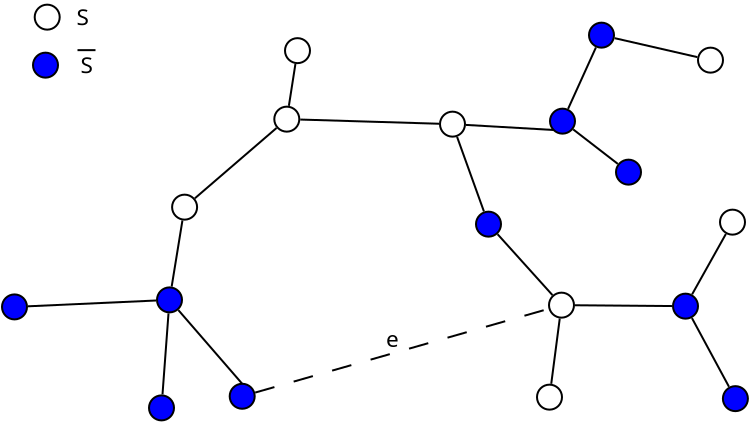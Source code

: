 <?xml version="1.0" encoding="UTF-8"?>
<dia:diagram xmlns:dia="http://www.lysator.liu.se/~alla/dia/">
  <dia:layer name="Hintergrund" visible="true" active="true">
    <dia:object type="Standard - Ellipse" version="0" id="O0">
      <dia:attribute name="obj_pos">
        <dia:point val="33.675,33.7"/>
      </dia:attribute>
      <dia:attribute name="obj_bb">
        <dia:rectangle val="33.625,33.65;34.975,35"/>
      </dia:attribute>
      <dia:attribute name="elem_corner">
        <dia:point val="33.675,33.7"/>
      </dia:attribute>
      <dia:attribute name="elem_width">
        <dia:real val="1.25"/>
      </dia:attribute>
      <dia:attribute name="elem_height">
        <dia:real val="1.25"/>
      </dia:attribute>
      <dia:attribute name="aspect">
        <dia:enum val="2"/>
      </dia:attribute>
    </dia:object>
    <dia:object type="Standard - Ellipse" version="0" id="O1">
      <dia:attribute name="obj_pos">
        <dia:point val="34.275,29.1"/>
      </dia:attribute>
      <dia:attribute name="obj_bb">
        <dia:rectangle val="34.225,29.05;35.575,30.4"/>
      </dia:attribute>
      <dia:attribute name="elem_corner">
        <dia:point val="34.275,29.1"/>
      </dia:attribute>
      <dia:attribute name="elem_width">
        <dia:real val="1.25"/>
      </dia:attribute>
      <dia:attribute name="elem_height">
        <dia:real val="1.25"/>
      </dia:attribute>
      <dia:attribute name="aspect">
        <dia:enum val="2"/>
      </dia:attribute>
    </dia:object>
    <dia:object type="Standard - Ellipse" version="0" id="O2">
      <dia:attribute name="obj_pos">
        <dia:point val="30.625,25.05"/>
      </dia:attribute>
      <dia:attribute name="obj_bb">
        <dia:rectangle val="30.575,25;31.925,26.35"/>
      </dia:attribute>
      <dia:attribute name="elem_corner">
        <dia:point val="30.625,25.05"/>
      </dia:attribute>
      <dia:attribute name="elem_width">
        <dia:real val="1.25"/>
      </dia:attribute>
      <dia:attribute name="elem_height">
        <dia:real val="1.25"/>
      </dia:attribute>
      <dia:attribute name="border_width">
        <dia:real val="0.1"/>
      </dia:attribute>
      <dia:attribute name="inner_color">
        <dia:color val="#0000ff"/>
      </dia:attribute>
      <dia:attribute name="aspect">
        <dia:enum val="2"/>
      </dia:attribute>
    </dia:object>
    <dia:object type="Standard - Ellipse" version="0" id="O3">
      <dia:attribute name="obj_pos">
        <dia:point val="40.475,29.15"/>
      </dia:attribute>
      <dia:attribute name="obj_bb">
        <dia:rectangle val="40.425,29.1;41.775,30.45"/>
      </dia:attribute>
      <dia:attribute name="elem_corner">
        <dia:point val="40.475,29.15"/>
      </dia:attribute>
      <dia:attribute name="elem_width">
        <dia:real val="1.25"/>
      </dia:attribute>
      <dia:attribute name="elem_height">
        <dia:real val="1.25"/>
      </dia:attribute>
      <dia:attribute name="border_width">
        <dia:real val="0.1"/>
      </dia:attribute>
      <dia:attribute name="inner_color">
        <dia:color val="#0000ff"/>
      </dia:attribute>
      <dia:attribute name="aspect">
        <dia:enum val="2"/>
      </dia:attribute>
    </dia:object>
    <dia:object type="Standard - Ellipse" version="0" id="O4">
      <dia:attribute name="obj_pos">
        <dia:point val="28.825,20.05"/>
      </dia:attribute>
      <dia:attribute name="obj_bb">
        <dia:rectangle val="28.775,20;30.125,21.35"/>
      </dia:attribute>
      <dia:attribute name="elem_corner">
        <dia:point val="28.825,20.05"/>
      </dia:attribute>
      <dia:attribute name="elem_width">
        <dia:real val="1.25"/>
      </dia:attribute>
      <dia:attribute name="elem_height">
        <dia:real val="1.25"/>
      </dia:attribute>
      <dia:attribute name="aspect">
        <dia:enum val="2"/>
      </dia:attribute>
    </dia:object>
    <dia:object type="Standard - Ellipse" version="0" id="O5">
      <dia:attribute name="obj_pos">
        <dia:point val="34.325,19.9"/>
      </dia:attribute>
      <dia:attribute name="obj_bb">
        <dia:rectangle val="34.275,19.85;35.625,21.2"/>
      </dia:attribute>
      <dia:attribute name="elem_corner">
        <dia:point val="34.325,19.9"/>
      </dia:attribute>
      <dia:attribute name="elem_width">
        <dia:real val="1.25"/>
      </dia:attribute>
      <dia:attribute name="elem_height">
        <dia:real val="1.25"/>
      </dia:attribute>
      <dia:attribute name="border_width">
        <dia:real val="0.1"/>
      </dia:attribute>
      <dia:attribute name="inner_color">
        <dia:color val="#0000ff"/>
      </dia:attribute>
      <dia:attribute name="aspect">
        <dia:enum val="2"/>
      </dia:attribute>
    </dia:object>
    <dia:object type="Standard - Ellipse" version="0" id="O6">
      <dia:attribute name="obj_pos">
        <dia:point val="37.625,22.45"/>
      </dia:attribute>
      <dia:attribute name="obj_bb">
        <dia:rectangle val="37.575,22.4;38.925,23.75"/>
      </dia:attribute>
      <dia:attribute name="elem_corner">
        <dia:point val="37.625,22.45"/>
      </dia:attribute>
      <dia:attribute name="elem_width">
        <dia:real val="1.25"/>
      </dia:attribute>
      <dia:attribute name="elem_height">
        <dia:real val="1.25"/>
      </dia:attribute>
      <dia:attribute name="border_width">
        <dia:real val="0.1"/>
      </dia:attribute>
      <dia:attribute name="inner_color">
        <dia:color val="#0000ff"/>
      </dia:attribute>
      <dia:attribute name="aspect">
        <dia:enum val="2"/>
      </dia:attribute>
    </dia:object>
    <dia:object type="Standard - Ellipse" version="0" id="O7">
      <dia:attribute name="obj_pos">
        <dia:point val="20.54,19.8"/>
      </dia:attribute>
      <dia:attribute name="obj_bb">
        <dia:rectangle val="20.49,19.75;21.84,21.1"/>
      </dia:attribute>
      <dia:attribute name="elem_corner">
        <dia:point val="20.54,19.8"/>
      </dia:attribute>
      <dia:attribute name="elem_width">
        <dia:real val="1.25"/>
      </dia:attribute>
      <dia:attribute name="elem_height">
        <dia:real val="1.25"/>
      </dia:attribute>
      <dia:attribute name="aspect">
        <dia:enum val="2"/>
      </dia:attribute>
    </dia:object>
    <dia:object type="Standard - Ellipse" version="0" id="O8">
      <dia:attribute name="obj_pos">
        <dia:point val="21.075,16.375"/>
      </dia:attribute>
      <dia:attribute name="obj_bb">
        <dia:rectangle val="21.025,16.325;22.375,17.675"/>
      </dia:attribute>
      <dia:attribute name="elem_corner">
        <dia:point val="21.075,16.375"/>
      </dia:attribute>
      <dia:attribute name="elem_width">
        <dia:real val="1.25"/>
      </dia:attribute>
      <dia:attribute name="elem_height">
        <dia:real val="1.25"/>
      </dia:attribute>
      <dia:attribute name="aspect">
        <dia:enum val="2"/>
      </dia:attribute>
    </dia:object>
    <dia:object type="Standard - Ellipse" version="0" id="O9">
      <dia:attribute name="obj_pos">
        <dia:point val="15.43,24.2"/>
      </dia:attribute>
      <dia:attribute name="obj_bb">
        <dia:rectangle val="15.38,24.15;16.73,25.5"/>
      </dia:attribute>
      <dia:attribute name="elem_corner">
        <dia:point val="15.43,24.2"/>
      </dia:attribute>
      <dia:attribute name="elem_width">
        <dia:real val="1.25"/>
      </dia:attribute>
      <dia:attribute name="elem_height">
        <dia:real val="1.25"/>
      </dia:attribute>
      <dia:attribute name="aspect">
        <dia:enum val="2"/>
      </dia:attribute>
    </dia:object>
    <dia:object type="Standard - Ellipse" version="0" id="O10">
      <dia:attribute name="obj_pos">
        <dia:point val="14.675,28.837"/>
      </dia:attribute>
      <dia:attribute name="obj_bb">
        <dia:rectangle val="14.625,28.788;15.975,30.137"/>
      </dia:attribute>
      <dia:attribute name="elem_corner">
        <dia:point val="14.675,28.837"/>
      </dia:attribute>
      <dia:attribute name="elem_width">
        <dia:real val="1.25"/>
      </dia:attribute>
      <dia:attribute name="elem_height">
        <dia:real val="1.25"/>
      </dia:attribute>
      <dia:attribute name="border_width">
        <dia:real val="0.1"/>
      </dia:attribute>
      <dia:attribute name="inner_color">
        <dia:color val="#0000ff"/>
      </dia:attribute>
      <dia:attribute name="aspect">
        <dia:enum val="2"/>
      </dia:attribute>
    </dia:object>
    <dia:object type="Standard - Ellipse" version="0" id="O11">
      <dia:attribute name="obj_pos">
        <dia:point val="6.925,29.188"/>
      </dia:attribute>
      <dia:attribute name="obj_bb">
        <dia:rectangle val="6.875,29.137;8.225,30.488"/>
      </dia:attribute>
      <dia:attribute name="elem_corner">
        <dia:point val="6.925,29.188"/>
      </dia:attribute>
      <dia:attribute name="elem_width">
        <dia:real val="1.25"/>
      </dia:attribute>
      <dia:attribute name="elem_height">
        <dia:real val="1.25"/>
      </dia:attribute>
      <dia:attribute name="border_width">
        <dia:real val="0.1"/>
      </dia:attribute>
      <dia:attribute name="inner_color">
        <dia:color val="#0000ff"/>
      </dia:attribute>
      <dia:attribute name="aspect">
        <dia:enum val="2"/>
      </dia:attribute>
    </dia:object>
    <dia:object type="Standard - Ellipse" version="0" id="O12">
      <dia:attribute name="obj_pos">
        <dia:point val="14.275,34.237"/>
      </dia:attribute>
      <dia:attribute name="obj_bb">
        <dia:rectangle val="14.225,34.188;15.575,35.538"/>
      </dia:attribute>
      <dia:attribute name="elem_corner">
        <dia:point val="14.275,34.237"/>
      </dia:attribute>
      <dia:attribute name="elem_width">
        <dia:real val="1.25"/>
      </dia:attribute>
      <dia:attribute name="elem_height">
        <dia:real val="1.25"/>
      </dia:attribute>
      <dia:attribute name="border_width">
        <dia:real val="0.1"/>
      </dia:attribute>
      <dia:attribute name="inner_color">
        <dia:color val="#0000ff"/>
      </dia:attribute>
      <dia:attribute name="aspect">
        <dia:enum val="2"/>
      </dia:attribute>
    </dia:object>
    <dia:object type="Standard - Line" version="0" id="O13">
      <dia:attribute name="obj_pos">
        <dia:point val="34.387,33.658"/>
      </dia:attribute>
      <dia:attribute name="obj_bb">
        <dia:rectangle val="34.331,30.336;34.869,33.714"/>
      </dia:attribute>
      <dia:attribute name="conn_endpoints">
        <dia:point val="34.387,33.658"/>
        <dia:point val="34.813,30.392"/>
      </dia:attribute>
      <dia:attribute name="numcp">
        <dia:int val="1"/>
      </dia:attribute>
      <dia:connections>
        <dia:connection handle="0" to="O0" connection="8"/>
        <dia:connection handle="1" to="O1" connection="8"/>
      </dia:connections>
    </dia:object>
    <dia:object type="Standard - Line" version="0" id="O14">
      <dia:attribute name="obj_pos">
        <dia:point val="35.574,29.73"/>
      </dia:attribute>
      <dia:attribute name="obj_bb">
        <dia:rectangle val="35.523,29.68;40.477,29.82"/>
      </dia:attribute>
      <dia:attribute name="conn_endpoints">
        <dia:point val="35.574,29.73"/>
        <dia:point val="40.426,29.77"/>
      </dia:attribute>
      <dia:attribute name="numcp">
        <dia:int val="1"/>
      </dia:attribute>
      <dia:connections>
        <dia:connection handle="0" to="O1" connection="8"/>
        <dia:connection handle="1" to="O3" connection="8"/>
      </dia:connections>
    </dia:object>
    <dia:object type="Standard - Line" version="0" id="O15">
      <dia:attribute name="obj_pos">
        <dia:point val="34.448,29.223"/>
      </dia:attribute>
      <dia:attribute name="obj_bb">
        <dia:rectangle val="31.631,26.106;34.519,29.294"/>
      </dia:attribute>
      <dia:attribute name="conn_endpoints">
        <dia:point val="34.448,29.223"/>
        <dia:point val="31.702,26.177"/>
      </dia:attribute>
      <dia:attribute name="numcp">
        <dia:int val="1"/>
      </dia:attribute>
      <dia:connections>
        <dia:connection handle="0" to="O1" connection="8"/>
        <dia:connection handle="1" to="O2" connection="8"/>
      </dia:connections>
    </dia:object>
    <dia:object type="Standard - Line" version="0" id="O16">
      <dia:attribute name="obj_pos">
        <dia:point val="31.021,25.04"/>
      </dia:attribute>
      <dia:attribute name="obj_bb">
        <dia:rectangle val="29.615,21.246;31.085,25.104"/>
      </dia:attribute>
      <dia:attribute name="conn_endpoints">
        <dia:point val="31.021,25.04"/>
        <dia:point val="29.679,21.31"/>
      </dia:attribute>
      <dia:attribute name="numcp">
        <dia:int val="1"/>
      </dia:attribute>
      <dia:connections>
        <dia:connection handle="0" to="O2" connection="8"/>
        <dia:connection handle="1" to="O4" connection="8"/>
      </dia:connections>
    </dia:object>
    <dia:object type="Standard - Line" version="0" id="O17">
      <dia:attribute name="obj_pos">
        <dia:point val="30.123,20.714"/>
      </dia:attribute>
      <dia:attribute name="obj_bb">
        <dia:rectangle val="30.07,20.661;34.561,21.02"/>
      </dia:attribute>
      <dia:attribute name="conn_endpoints">
        <dia:point val="30.123,20.714"/>
        <dia:point val="34.508,20.967"/>
      </dia:attribute>
      <dia:attribute name="numcp">
        <dia:int val="1"/>
      </dia:attribute>
      <dia:connections>
        <dia:connection handle="0" to="O4" connection="8"/>
        <dia:connection handle="1" to="O5" connection="5"/>
      </dia:connections>
    </dia:object>
    <dia:object type="Standard - Line" version="0" id="O18">
      <dia:attribute name="obj_pos">
        <dia:point val="35.484,20.937"/>
      </dia:attribute>
      <dia:attribute name="obj_bb">
        <dia:rectangle val="35.414,20.867;37.786,22.733"/>
      </dia:attribute>
      <dia:attribute name="conn_endpoints">
        <dia:point val="35.484,20.937"/>
        <dia:point val="37.716,22.663"/>
      </dia:attribute>
      <dia:attribute name="numcp">
        <dia:int val="1"/>
      </dia:attribute>
      <dia:connections>
        <dia:connection handle="0" to="O5" connection="8"/>
        <dia:connection handle="1" to="O6" connection="8"/>
      </dia:connections>
    </dia:object>
    <dia:object type="Standard - Line" version="0" id="O19">
      <dia:attribute name="obj_pos">
        <dia:point val="28.776,20.655"/>
      </dia:attribute>
      <dia:attribute name="obj_bb">
        <dia:rectangle val="21.787,20.394;28.828,20.706"/>
      </dia:attribute>
      <dia:attribute name="conn_endpoints">
        <dia:point val="28.776,20.655"/>
        <dia:point val="21.839,20.445"/>
      </dia:attribute>
      <dia:attribute name="numcp">
        <dia:int val="1"/>
      </dia:attribute>
      <dia:connections>
        <dia:connection handle="0" to="O4" connection="8"/>
        <dia:connection handle="1" to="O7" connection="8"/>
      </dia:connections>
    </dia:object>
    <dia:object type="Standard - Line" version="0" id="O20">
      <dia:attribute name="obj_pos">
        <dia:point val="21.269,19.759"/>
      </dia:attribute>
      <dia:attribute name="obj_bb">
        <dia:rectangle val="21.212,17.609;21.653,19.816"/>
      </dia:attribute>
      <dia:attribute name="conn_endpoints">
        <dia:point val="21.269,19.759"/>
        <dia:point val="21.596,17.666"/>
      </dia:attribute>
      <dia:attribute name="numcp">
        <dia:int val="1"/>
      </dia:attribute>
      <dia:connections>
        <dia:connection handle="0" to="O7" connection="8"/>
        <dia:connection handle="1" to="O8" connection="8"/>
      </dia:connections>
    </dia:object>
    <dia:object type="Standard - Line" version="0" id="O21">
      <dia:attribute name="obj_pos">
        <dia:point val="20.653,20.866"/>
      </dia:attribute>
      <dia:attribute name="obj_bb">
        <dia:rectangle val="16.496,20.795;20.724,24.455"/>
      </dia:attribute>
      <dia:attribute name="conn_endpoints">
        <dia:point val="20.653,20.866"/>
        <dia:point val="16.567,24.384"/>
      </dia:attribute>
      <dia:attribute name="numcp">
        <dia:int val="1"/>
      </dia:attribute>
      <dia:connections>
        <dia:connection handle="0" to="O7" connection="8"/>
        <dia:connection handle="1" to="O9" connection="8"/>
      </dia:connections>
    </dia:object>
    <dia:object type="Standard - Line" version="0" id="O22">
      <dia:attribute name="obj_pos">
        <dia:point val="15.947,25.491"/>
      </dia:attribute>
      <dia:attribute name="obj_bb">
        <dia:rectangle val="15.351,25.434;16.004,28.854"/>
      </dia:attribute>
      <dia:attribute name="conn_endpoints">
        <dia:point val="15.947,25.491"/>
        <dia:point val="15.409,28.796"/>
      </dia:attribute>
      <dia:attribute name="numcp">
        <dia:int val="1"/>
      </dia:attribute>
      <dia:connections>
        <dia:connection handle="0" to="O9" connection="8"/>
        <dia:connection handle="1" to="O10" connection="8"/>
      </dia:connections>
    </dia:object>
    <dia:object type="Standard - Line" version="0" id="O23">
      <dia:attribute name="obj_pos">
        <dia:point val="14.626,29.493"/>
      </dia:attribute>
      <dia:attribute name="obj_bb">
        <dia:rectangle val="8.172,29.441;14.678,29.834"/>
      </dia:attribute>
      <dia:attribute name="conn_endpoints">
        <dia:point val="14.626,29.493"/>
        <dia:point val="8.224,29.782"/>
      </dia:attribute>
      <dia:attribute name="numcp">
        <dia:int val="1"/>
      </dia:attribute>
      <dia:connections>
        <dia:connection handle="0" to="O10" connection="8"/>
        <dia:connection handle="1" to="O11" connection="8"/>
      </dia:connections>
    </dia:object>
    <dia:object type="Standard - Line" version="0" id="O24">
      <dia:attribute name="obj_pos">
        <dia:point val="15.25,30.136"/>
      </dia:attribute>
      <dia:attribute name="obj_bb">
        <dia:rectangle val="14.896,30.082;15.304,34.243"/>
      </dia:attribute>
      <dia:attribute name="conn_endpoints">
        <dia:point val="15.25,30.136"/>
        <dia:point val="14.95,34.19"/>
      </dia:attribute>
      <dia:attribute name="numcp">
        <dia:int val="1"/>
      </dia:attribute>
      <dia:connections>
        <dia:connection handle="0" to="O10" connection="8"/>
        <dia:connection handle="1" to="O12" connection="8"/>
      </dia:connections>
    </dia:object>
    <dia:object type="Standard - Ellipse" version="0" id="O25">
      <dia:attribute name="obj_pos">
        <dia:point val="36.275,15.6"/>
      </dia:attribute>
      <dia:attribute name="obj_bb">
        <dia:rectangle val="36.225,15.55;37.575,16.9"/>
      </dia:attribute>
      <dia:attribute name="elem_corner">
        <dia:point val="36.275,15.6"/>
      </dia:attribute>
      <dia:attribute name="elem_width">
        <dia:real val="1.25"/>
      </dia:attribute>
      <dia:attribute name="elem_height">
        <dia:real val="1.25"/>
      </dia:attribute>
      <dia:attribute name="border_width">
        <dia:real val="0.1"/>
      </dia:attribute>
      <dia:attribute name="inner_color">
        <dia:color val="#0000ff"/>
      </dia:attribute>
      <dia:attribute name="aspect">
        <dia:enum val="2"/>
      </dia:attribute>
    </dia:object>
    <dia:object type="Standard - Line" version="0" id="O26">
      <dia:attribute name="obj_pos">
        <dia:point val="35.228,19.911"/>
      </dia:attribute>
      <dia:attribute name="obj_bb">
        <dia:rectangle val="35.162,16.773;36.688,19.977"/>
      </dia:attribute>
      <dia:attribute name="conn_endpoints">
        <dia:point val="35.228,19.911"/>
        <dia:point val="36.621,16.839"/>
      </dia:attribute>
      <dia:attribute name="numcp">
        <dia:int val="1"/>
      </dia:attribute>
      <dia:connections>
        <dia:connection handle="0" to="O5" connection="8"/>
        <dia:connection handle="1" to="O25" connection="8"/>
      </dia:connections>
    </dia:object>
    <dia:object type="Standard - Ellipse" version="0" id="O27">
      <dia:attribute name="obj_pos">
        <dia:point val="18.31,33.656"/>
      </dia:attribute>
      <dia:attribute name="obj_bb">
        <dia:rectangle val="18.26,33.605;19.61,34.956"/>
      </dia:attribute>
      <dia:attribute name="elem_corner">
        <dia:point val="18.31,33.656"/>
      </dia:attribute>
      <dia:attribute name="elem_width">
        <dia:real val="1.25"/>
      </dia:attribute>
      <dia:attribute name="elem_height">
        <dia:real val="1.25"/>
      </dia:attribute>
      <dia:attribute name="border_width">
        <dia:real val="0.1"/>
      </dia:attribute>
      <dia:attribute name="inner_color">
        <dia:color val="#0000ff"/>
      </dia:attribute>
      <dia:attribute name="aspect">
        <dia:enum val="2"/>
      </dia:attribute>
    </dia:object>
    <dia:object type="Standard - Line" version="0" id="O28">
      <dia:attribute name="obj_pos">
        <dia:point val="15.742,29.973"/>
      </dia:attribute>
      <dia:attribute name="obj_bb">
        <dia:rectangle val="15.672,29.902;19.006,33.726"/>
      </dia:attribute>
      <dia:attribute name="conn_endpoints">
        <dia:point val="15.742,29.973"/>
        <dia:point val="18.935,33.656"/>
      </dia:attribute>
      <dia:attribute name="numcp">
        <dia:int val="1"/>
      </dia:attribute>
      <dia:connections>
        <dia:connection handle="0" to="O10" connection="8"/>
        <dia:connection handle="1" to="O27" connection="1"/>
      </dia:connections>
    </dia:object>
    <dia:object type="Standard - Ellipse" version="0" id="O29">
      <dia:attribute name="obj_pos">
        <dia:point val="41.725,16.85"/>
      </dia:attribute>
      <dia:attribute name="obj_bb">
        <dia:rectangle val="41.675,16.8;43.025,18.15"/>
      </dia:attribute>
      <dia:attribute name="elem_corner">
        <dia:point val="41.725,16.85"/>
      </dia:attribute>
      <dia:attribute name="elem_width">
        <dia:real val="1.25"/>
      </dia:attribute>
      <dia:attribute name="elem_height">
        <dia:real val="1.25"/>
      </dia:attribute>
      <dia:attribute name="aspect">
        <dia:enum val="2"/>
      </dia:attribute>
    </dia:object>
    <dia:object type="Standard - Line" version="0" id="O30">
      <dia:attribute name="obj_pos">
        <dia:point val="41.692,17.324"/>
      </dia:attribute>
      <dia:attribute name="obj_bb">
        <dia:rectangle val="37.498,16.316;41.752,17.384"/>
      </dia:attribute>
      <dia:attribute name="conn_endpoints">
        <dia:point val="41.692,17.324"/>
        <dia:point val="37.558,16.376"/>
      </dia:attribute>
      <dia:attribute name="numcp">
        <dia:int val="1"/>
      </dia:attribute>
      <dia:connections>
        <dia:connection handle="0" to="O29" connection="8"/>
        <dia:connection handle="1" to="O25" connection="8"/>
      </dia:connections>
    </dia:object>
    <dia:object type="Standard - Ellipse" version="0" id="O31">
      <dia:attribute name="obj_pos">
        <dia:point val="42.825,24.95"/>
      </dia:attribute>
      <dia:attribute name="obj_bb">
        <dia:rectangle val="42.775,24.9;44.125,26.25"/>
      </dia:attribute>
      <dia:attribute name="elem_corner">
        <dia:point val="42.825,24.95"/>
      </dia:attribute>
      <dia:attribute name="elem_width">
        <dia:real val="1.25"/>
      </dia:attribute>
      <dia:attribute name="elem_height">
        <dia:real val="1.25"/>
      </dia:attribute>
      <dia:attribute name="aspect">
        <dia:enum val="2"/>
      </dia:attribute>
    </dia:object>
    <dia:object type="Standard - Ellipse" version="0" id="O32">
      <dia:attribute name="obj_pos">
        <dia:point val="42.97,33.775"/>
      </dia:attribute>
      <dia:attribute name="obj_bb">
        <dia:rectangle val="42.92,33.725;44.27,35.075"/>
      </dia:attribute>
      <dia:attribute name="elem_corner">
        <dia:point val="42.97,33.775"/>
      </dia:attribute>
      <dia:attribute name="elem_width">
        <dia:real val="1.25"/>
      </dia:attribute>
      <dia:attribute name="elem_height">
        <dia:real val="1.25"/>
      </dia:attribute>
      <dia:attribute name="border_width">
        <dia:real val="0.1"/>
      </dia:attribute>
      <dia:attribute name="inner_color">
        <dia:color val="#0000ff"/>
      </dia:attribute>
      <dia:attribute name="aspect">
        <dia:enum val="2"/>
      </dia:attribute>
    </dia:object>
    <dia:object type="Standard - Line" version="0" id="O33">
      <dia:attribute name="obj_pos">
        <dia:point val="43.12,26.164"/>
      </dia:attribute>
      <dia:attribute name="obj_bb">
        <dia:rectangle val="41.362,26.096;43.188,29.254"/>
      </dia:attribute>
      <dia:attribute name="conn_endpoints">
        <dia:point val="43.12,26.164"/>
        <dia:point val="41.43,29.186"/>
      </dia:attribute>
      <dia:attribute name="numcp">
        <dia:int val="1"/>
      </dia:attribute>
      <dia:connections>
        <dia:connection handle="0" to="O31" connection="8"/>
        <dia:connection handle="1" to="O3" connection="8"/>
      </dia:connections>
    </dia:object>
    <dia:object type="Standard - Line" version="0" id="O34">
      <dia:attribute name="obj_pos">
        <dia:point val="41.421,30.369"/>
      </dia:attribute>
      <dia:attribute name="obj_bb">
        <dia:rectangle val="41.353,30.302;43.342,33.873"/>
      </dia:attribute>
      <dia:attribute name="conn_endpoints">
        <dia:point val="41.421,30.369"/>
        <dia:point val="43.274,33.806"/>
      </dia:attribute>
      <dia:attribute name="numcp">
        <dia:int val="1"/>
      </dia:attribute>
      <dia:connections>
        <dia:connection handle="0" to="O3" connection="8"/>
        <dia:connection handle="1" to="O32" connection="8"/>
      </dia:connections>
    </dia:object>
    <dia:object type="Standard - Ellipse" version="0" id="O35">
      <dia:attribute name="obj_pos">
        <dia:point val="8.56,14.7"/>
      </dia:attribute>
      <dia:attribute name="obj_bb">
        <dia:rectangle val="8.51,14.65;9.86,16"/>
      </dia:attribute>
      <dia:attribute name="elem_corner">
        <dia:point val="8.56,14.7"/>
      </dia:attribute>
      <dia:attribute name="elem_width">
        <dia:real val="1.25"/>
      </dia:attribute>
      <dia:attribute name="elem_height">
        <dia:real val="1.25"/>
      </dia:attribute>
      <dia:attribute name="aspect">
        <dia:enum val="2"/>
      </dia:attribute>
    </dia:object>
    <dia:object type="Standard - Ellipse" version="0" id="O36">
      <dia:attribute name="obj_pos">
        <dia:point val="8.475,17.1"/>
      </dia:attribute>
      <dia:attribute name="obj_bb">
        <dia:rectangle val="8.425,17.05;9.775,18.4"/>
      </dia:attribute>
      <dia:attribute name="elem_corner">
        <dia:point val="8.475,17.1"/>
      </dia:attribute>
      <dia:attribute name="elem_width">
        <dia:real val="1.25"/>
      </dia:attribute>
      <dia:attribute name="elem_height">
        <dia:real val="1.25"/>
      </dia:attribute>
      <dia:attribute name="border_width">
        <dia:real val="0.1"/>
      </dia:attribute>
      <dia:attribute name="inner_color">
        <dia:color val="#0000ff"/>
      </dia:attribute>
      <dia:attribute name="aspect">
        <dia:enum val="2"/>
      </dia:attribute>
    </dia:object>
    <dia:object type="Standard - Text" version="1" id="O37">
      <dia:attribute name="obj_pos">
        <dia:point val="10.65,15.725"/>
      </dia:attribute>
      <dia:attribute name="obj_bb">
        <dia:rectangle val="10.65,14.675;11.367,15.992"/>
      </dia:attribute>
      <dia:attribute name="text">
        <dia:composite type="text">
          <dia:attribute name="string">
            <dia:string>#S#</dia:string>
          </dia:attribute>
          <dia:attribute name="font">
            <dia:font family="sans" style="0" name="Helvetica"/>
          </dia:attribute>
          <dia:attribute name="height">
            <dia:real val="1.411"/>
          </dia:attribute>
          <dia:attribute name="pos">
            <dia:point val="10.65,15.725"/>
          </dia:attribute>
          <dia:attribute name="color">
            <dia:color val="#000000"/>
          </dia:attribute>
          <dia:attribute name="alignment">
            <dia:enum val="0"/>
          </dia:attribute>
        </dia:composite>
      </dia:attribute>
      <dia:attribute name="valign">
        <dia:enum val="3"/>
      </dia:attribute>
    </dia:object>
    <dia:group>
      <dia:object type="Standard - Text" version="1" id="O38">
        <dia:attribute name="obj_pos">
          <dia:point val="10.85,18.125"/>
        </dia:attribute>
        <dia:attribute name="obj_bb">
          <dia:rectangle val="10.85,17.075;11.568,18.392"/>
        </dia:attribute>
        <dia:attribute name="text">
          <dia:composite type="text">
            <dia:attribute name="string">
              <dia:string>#S#</dia:string>
            </dia:attribute>
            <dia:attribute name="font">
              <dia:font family="sans" style="0" name="Helvetica"/>
            </dia:attribute>
            <dia:attribute name="height">
              <dia:real val="1.411"/>
            </dia:attribute>
            <dia:attribute name="pos">
              <dia:point val="10.85,18.125"/>
            </dia:attribute>
            <dia:attribute name="color">
              <dia:color val="#000000"/>
            </dia:attribute>
            <dia:attribute name="alignment">
              <dia:enum val="0"/>
            </dia:attribute>
          </dia:composite>
        </dia:attribute>
        <dia:attribute name="valign">
          <dia:enum val="3"/>
        </dia:attribute>
      </dia:object>
      <dia:object type="Standard - Line" version="0" id="O39">
        <dia:attribute name="obj_pos">
          <dia:point val="10.7,16.975"/>
        </dia:attribute>
        <dia:attribute name="obj_bb">
          <dia:rectangle val="10.65,16.925;11.65,17.025"/>
        </dia:attribute>
        <dia:attribute name="conn_endpoints">
          <dia:point val="10.7,16.975"/>
          <dia:point val="11.6,16.975"/>
        </dia:attribute>
        <dia:attribute name="numcp">
          <dia:int val="1"/>
        </dia:attribute>
      </dia:object>
    </dia:group>
    <dia:object type="Standard - Line" version="0" id="O40">
      <dia:attribute name="obj_pos">
        <dia:point val="19.584,34.095"/>
      </dia:attribute>
      <dia:attribute name="obj_bb">
        <dia:rectangle val="19.523,29.849;34.312,34.157"/>
      </dia:attribute>
      <dia:attribute name="conn_endpoints">
        <dia:point val="19.584,34.095"/>
        <dia:point val="34.251,29.91"/>
      </dia:attribute>
      <dia:attribute name="numcp">
        <dia:int val="1"/>
      </dia:attribute>
      <dia:attribute name="line_style">
        <dia:enum val="1"/>
      </dia:attribute>
      <dia:connections>
        <dia:connection handle="0" to="O27" connection="8"/>
        <dia:connection handle="1" to="O1" connection="8"/>
      </dia:connections>
    </dia:object>
    <dia:object type="Standard - Text" version="1" id="O41">
      <dia:attribute name="obj_pos">
        <dia:point val="26.45,31.375"/>
      </dia:attribute>
      <dia:attribute name="obj_bb">
        <dia:rectangle val="26.102,30.716;26.797,32.034"/>
      </dia:attribute>
      <dia:attribute name="text">
        <dia:composite type="text">
          <dia:attribute name="string">
            <dia:string>#e#</dia:string>
          </dia:attribute>
          <dia:attribute name="font">
            <dia:font family="sans" style="0" name="Helvetica"/>
          </dia:attribute>
          <dia:attribute name="height">
            <dia:real val="1.411"/>
          </dia:attribute>
          <dia:attribute name="pos">
            <dia:point val="26.45,31.766"/>
          </dia:attribute>
          <dia:attribute name="color">
            <dia:color val="#000000"/>
          </dia:attribute>
          <dia:attribute name="alignment">
            <dia:enum val="1"/>
          </dia:attribute>
        </dia:composite>
      </dia:attribute>
      <dia:attribute name="valign">
        <dia:enum val="2"/>
      </dia:attribute>
    </dia:object>
  </dia:layer>
</dia:diagram>
